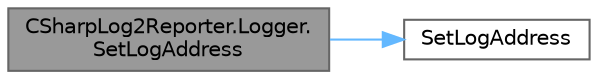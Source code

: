 digraph "CSharpLog2Reporter.Logger.SetLogAddress"
{
 // LATEX_PDF_SIZE
  bgcolor="transparent";
  edge [fontname=Helvetica,fontsize=10,labelfontname=Helvetica,labelfontsize=10];
  node [fontname=Helvetica,fontsize=10,shape=box,height=0.2,width=0.4];
  rankdir="LR";
  Node1 [id="Node000001",label="CSharpLog2Reporter.Logger.\lSetLogAddress",height=0.2,width=0.4,color="gray40", fillcolor="grey60", style="filled", fontcolor="black",tooltip=" "];
  Node1 -> Node2 [id="edge1_Node000001_Node000002",color="steelblue1",style="solid",tooltip=" "];
  Node2 [id="Node000002",label="SetLogAddress",height=0.2,width=0.4,color="grey40", fillcolor="white", style="filled",URL="$log2reporter_8c.html#adf2c74d1e6e4a0457a11bc937da39c1f",tooltip="set the IP (either IPV4 XXX.XXX.XXX.XXX numeric form or host name) address of the log-reporter server..."];
}
